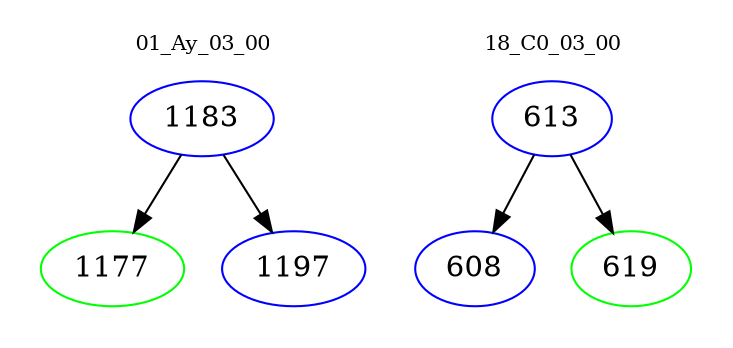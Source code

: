 digraph{
subgraph cluster_0 {
color = white
label = "01_Ay_03_00";
fontsize=10;
T0_1183 [label="1183", color="blue"]
T0_1183 -> T0_1177 [color="black"]
T0_1177 [label="1177", color="green"]
T0_1183 -> T0_1197 [color="black"]
T0_1197 [label="1197", color="blue"]
}
subgraph cluster_1 {
color = white
label = "18_C0_03_00";
fontsize=10;
T1_613 [label="613", color="blue"]
T1_613 -> T1_608 [color="black"]
T1_608 [label="608", color="blue"]
T1_613 -> T1_619 [color="black"]
T1_619 [label="619", color="green"]
}
}
